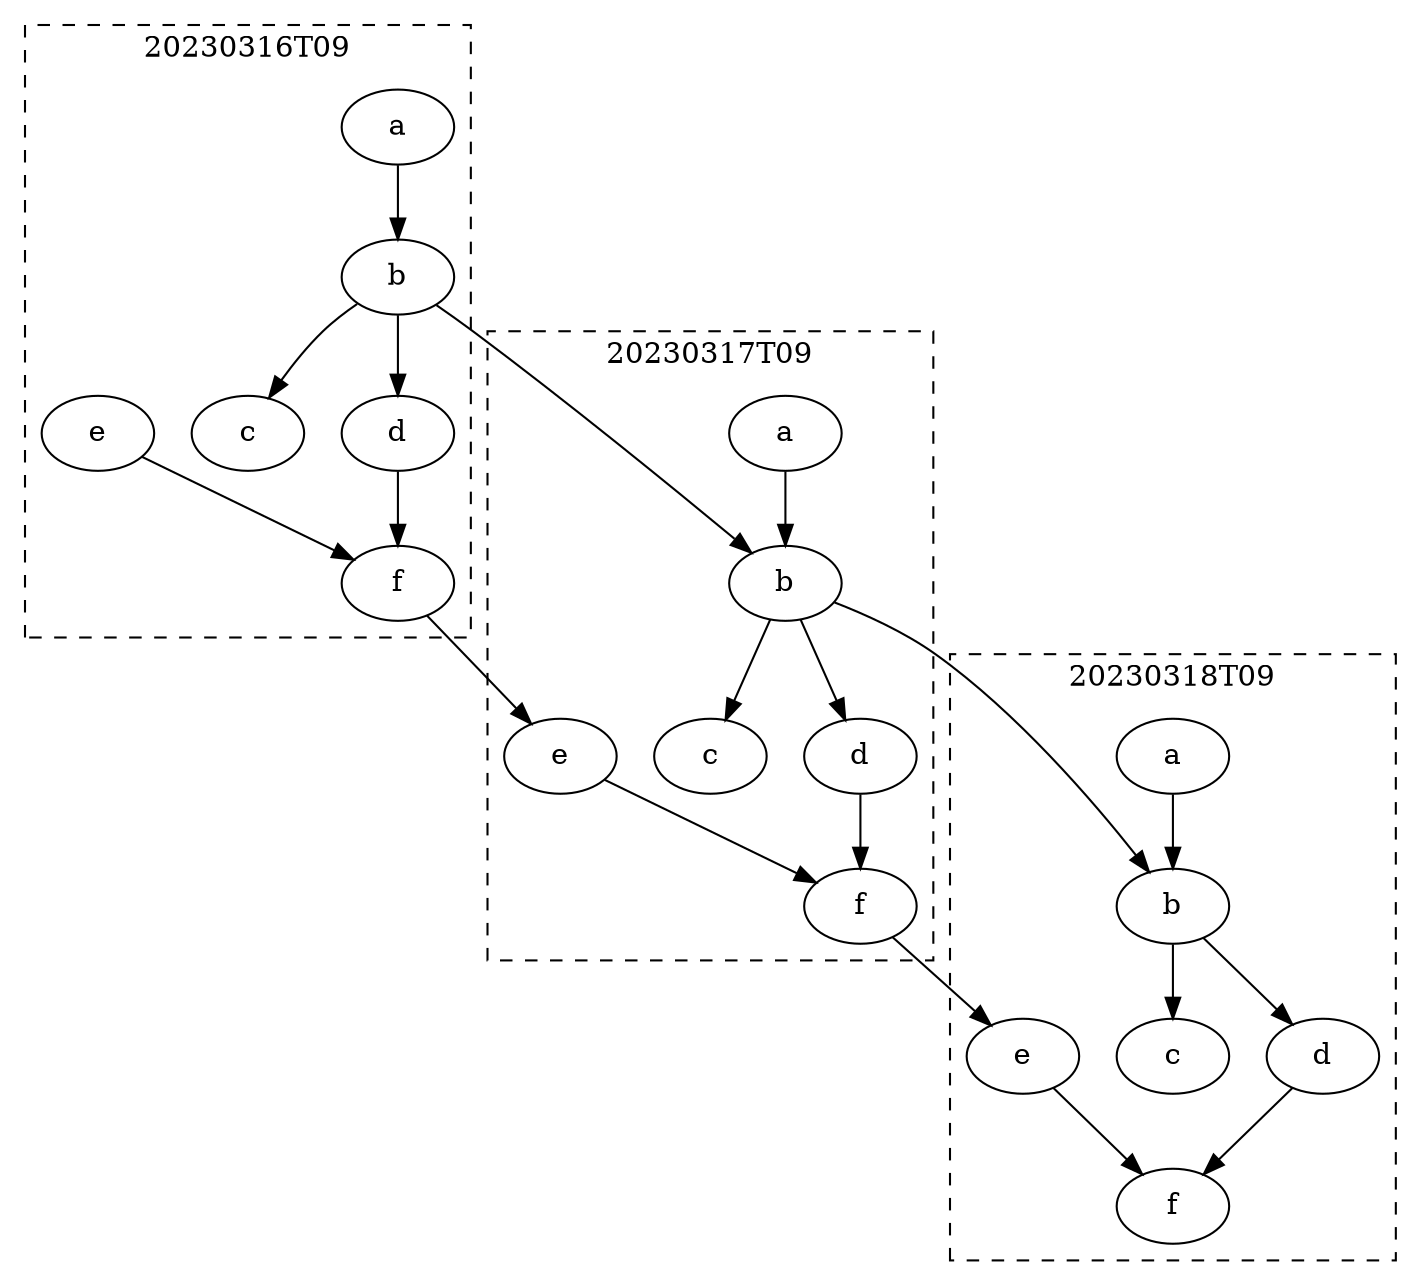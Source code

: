 digraph {

    subgraph cluster_1 {
        style="dashed"
        label="20230316T09"

        a_1 [label="a"]
        b_1 [label="b"]
        c_1 [label="c"]
        d_1 [label="d"]
        e_1 [label="e"]
        f_1 [label="f"]

        a_1 -> b_1 -> d_1 -> f_1
        b_1 -> c_1
        e_1 -> f_1
    }

    subgraph cluster_2 {
        style="dashed"
        label="20230317T09"

        a_2 [label="a"]
        b_2 [label="b"]
        c_2 [label="c"]
        d_2 [label="d"]
        e_2 [label="e"]
        f_2 [label="f"]

        a_2 -> b_2 -> d_2 -> f_2
        b_2 -> c_2
        e_2 -> f_2
    }

    subgraph cluster_3 {
        style="dashed"
        label="20230318T09"

        a_3 [label="a"]
        b_3 [label="b"]
        c_3 [label="c"]
        d_3 [label="d"]
        e_3 [label="e"]
        f_3 [label="f"]

        a_3 -> b_3 -> d_3 -> f_3
        b_3 -> c_3
        e_3 -> f_3
    }

    b_1 -> b_2
    b_2 -> b_3
    f_1 -> e_2
    f_2 -> e_3
}
